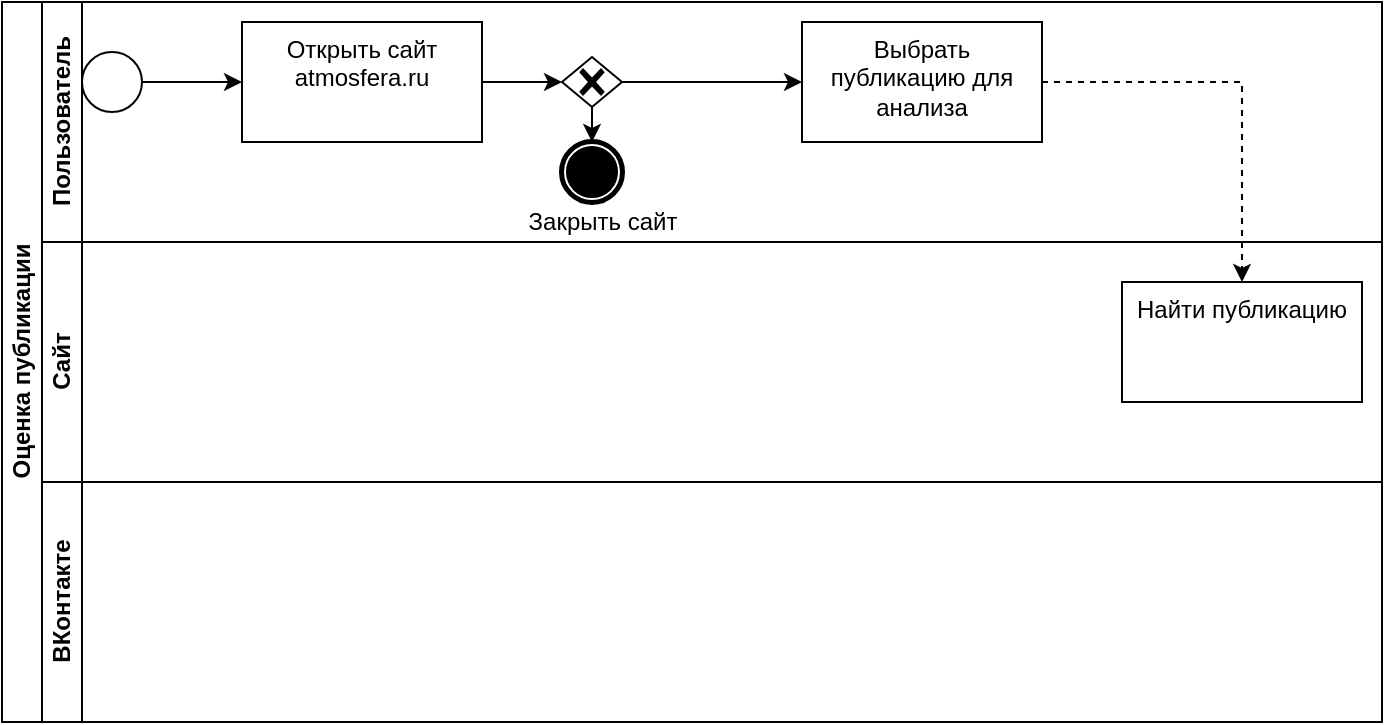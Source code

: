 <mxfile version="20.7.4" type="github">
  <diagram name="Page-1" id="2a216829-ef6e-dabb-86c1-c78162f3ba2b">
    <mxGraphModel dx="989" dy="527" grid="1" gridSize="10" guides="1" tooltips="1" connect="1" arrows="1" fold="1" page="1" pageScale="1" pageWidth="850" pageHeight="1100" background="none" math="0" shadow="0">
      <root>
        <mxCell id="0" />
        <mxCell id="1" parent="0" />
        <mxCell id="vfP_KP8TfnBtR3miXO91-9" value="Оценка публикации" style="swimlane;childLayout=stackLayout;resizeParent=1;resizeParentMax=0;horizontal=0;startSize=20;horizontalStack=0;html=1;" vertex="1" parent="1">
          <mxGeometry x="50" y="140" width="690" height="360" as="geometry" />
        </mxCell>
        <mxCell id="vfP_KP8TfnBtR3miXO91-10" value="Пользователь" style="swimlane;startSize=20;horizontal=0;html=1;" vertex="1" parent="vfP_KP8TfnBtR3miXO91-9">
          <mxGeometry x="20" width="670" height="120" as="geometry" />
        </mxCell>
        <mxCell id="vfP_KP8TfnBtR3miXO91-16" value="" style="edgeStyle=orthogonalEdgeStyle;rounded=0;orthogonalLoop=1;jettySize=auto;html=1;" edge="1" parent="vfP_KP8TfnBtR3miXO91-10" source="vfP_KP8TfnBtR3miXO91-13" target="vfP_KP8TfnBtR3miXO91-15">
          <mxGeometry relative="1" as="geometry" />
        </mxCell>
        <mxCell id="vfP_KP8TfnBtR3miXO91-13" value="" style="points=[[0.145,0.145,0],[0.5,0,0],[0.855,0.145,0],[1,0.5,0],[0.855,0.855,0],[0.5,1,0],[0.145,0.855,0],[0,0.5,0]];shape=mxgraph.bpmn.event;html=1;verticalLabelPosition=bottom;labelBackgroundColor=#ffffff;verticalAlign=top;align=center;perimeter=ellipsePerimeter;outlineConnect=0;aspect=fixed;outline=standard;symbol=general;" vertex="1" parent="vfP_KP8TfnBtR3miXO91-10">
          <mxGeometry x="20" y="25" width="30" height="30" as="geometry" />
        </mxCell>
        <mxCell id="vfP_KP8TfnBtR3miXO91-18" style="edgeStyle=orthogonalEdgeStyle;rounded=0;orthogonalLoop=1;jettySize=auto;html=1;exitX=1;exitY=0.5;exitDx=0;exitDy=0;" edge="1" parent="vfP_KP8TfnBtR3miXO91-10" source="vfP_KP8TfnBtR3miXO91-15">
          <mxGeometry relative="1" as="geometry">
            <mxPoint x="260" y="40" as="targetPoint" />
          </mxGeometry>
        </mxCell>
        <mxCell id="vfP_KP8TfnBtR3miXO91-15" value="Открыть сайт&lt;br&gt;atmosfera.ru" style="whiteSpace=wrap;html=1;verticalAlign=top;labelBackgroundColor=#ffffff;" vertex="1" parent="vfP_KP8TfnBtR3miXO91-10">
          <mxGeometry x="100" y="10" width="120" height="60" as="geometry" />
        </mxCell>
        <mxCell id="vfP_KP8TfnBtR3miXO91-17" value="Выбрать публикацию для анализа" style="whiteSpace=wrap;html=1;verticalAlign=top;labelBackgroundColor=#ffffff;" vertex="1" parent="vfP_KP8TfnBtR3miXO91-10">
          <mxGeometry x="380" y="10" width="120" height="60" as="geometry" />
        </mxCell>
        <mxCell id="vfP_KP8TfnBtR3miXO91-22" style="edgeStyle=orthogonalEdgeStyle;rounded=0;orthogonalLoop=1;jettySize=auto;html=1;exitX=1;exitY=0.5;exitDx=0;exitDy=0;exitPerimeter=0;entryX=0;entryY=0.5;entryDx=0;entryDy=0;" edge="1" parent="vfP_KP8TfnBtR3miXO91-10" source="vfP_KP8TfnBtR3miXO91-21" target="vfP_KP8TfnBtR3miXO91-17">
          <mxGeometry relative="1" as="geometry" />
        </mxCell>
        <mxCell id="vfP_KP8TfnBtR3miXO91-24" style="edgeStyle=orthogonalEdgeStyle;rounded=0;orthogonalLoop=1;jettySize=auto;html=1;exitX=0.5;exitY=1;exitDx=0;exitDy=0;exitPerimeter=0;entryX=0.5;entryY=0;entryDx=0;entryDy=0;entryPerimeter=0;" edge="1" parent="vfP_KP8TfnBtR3miXO91-10" source="vfP_KP8TfnBtR3miXO91-21" target="vfP_KP8TfnBtR3miXO91-23">
          <mxGeometry relative="1" as="geometry" />
        </mxCell>
        <mxCell id="vfP_KP8TfnBtR3miXO91-21" value="" style="points=[[0.25,0.25,0],[0.5,0,0],[0.75,0.25,0],[1,0.5,0],[0.75,0.75,0],[0.5,1,0],[0.25,0.75,0],[0,0.5,0]];shape=mxgraph.bpmn.gateway2;html=1;verticalLabelPosition=bottom;labelBackgroundColor=#ffffff;verticalAlign=top;align=center;perimeter=rhombusPerimeter;outlineConnect=0;outline=none;symbol=none;gwType=exclusive;" vertex="1" parent="vfP_KP8TfnBtR3miXO91-10">
          <mxGeometry x="260" y="27.5" width="30" height="25" as="geometry" />
        </mxCell>
        <mxCell id="vfP_KP8TfnBtR3miXO91-23" value="" style="points=[[0.145,0.145,0],[0.5,0,0],[0.855,0.145,0],[1,0.5,0],[0.855,0.855,0],[0.5,1,0],[0.145,0.855,0],[0,0.5,0]];shape=mxgraph.bpmn.event;html=1;verticalLabelPosition=bottom;labelBackgroundColor=#ffffff;verticalAlign=top;align=center;perimeter=ellipsePerimeter;outlineConnect=0;aspect=fixed;outline=end;symbol=terminate;" vertex="1" parent="vfP_KP8TfnBtR3miXO91-10">
          <mxGeometry x="260" y="70" width="30" height="30" as="geometry" />
        </mxCell>
        <mxCell id="vfP_KP8TfnBtR3miXO91-11" value="Сайт" style="swimlane;startSize=20;horizontal=0;html=1;" vertex="1" parent="vfP_KP8TfnBtR3miXO91-9">
          <mxGeometry x="20" y="120" width="670" height="120" as="geometry" />
        </mxCell>
        <mxCell id="vfP_KP8TfnBtR3miXO91-19" value="Найти публикацию" style="whiteSpace=wrap;html=1;verticalAlign=top;labelBackgroundColor=#ffffff;" vertex="1" parent="vfP_KP8TfnBtR3miXO91-11">
          <mxGeometry x="540" y="20" width="120" height="60" as="geometry" />
        </mxCell>
        <mxCell id="vfP_KP8TfnBtR3miXO91-12" value="ВКонтакте" style="swimlane;startSize=20;horizontal=0;html=1;" vertex="1" parent="vfP_KP8TfnBtR3miXO91-9">
          <mxGeometry x="20" y="240" width="670" height="120" as="geometry" />
        </mxCell>
        <mxCell id="vfP_KP8TfnBtR3miXO91-20" style="edgeStyle=orthogonalEdgeStyle;rounded=0;orthogonalLoop=1;jettySize=auto;html=1;exitX=1;exitY=0.5;exitDx=0;exitDy=0;entryX=0.5;entryY=0;entryDx=0;entryDy=0;dashed=1;" edge="1" parent="vfP_KP8TfnBtR3miXO91-9" source="vfP_KP8TfnBtR3miXO91-17" target="vfP_KP8TfnBtR3miXO91-19">
          <mxGeometry relative="1" as="geometry" />
        </mxCell>
        <mxCell id="vfP_KP8TfnBtR3miXO91-25" value="Закрыть сайт" style="text;html=1;align=center;verticalAlign=middle;resizable=0;points=[];autosize=1;strokeColor=none;fillColor=none;" vertex="1" parent="1">
          <mxGeometry x="300" y="235" width="100" height="30" as="geometry" />
        </mxCell>
      </root>
    </mxGraphModel>
  </diagram>
</mxfile>
